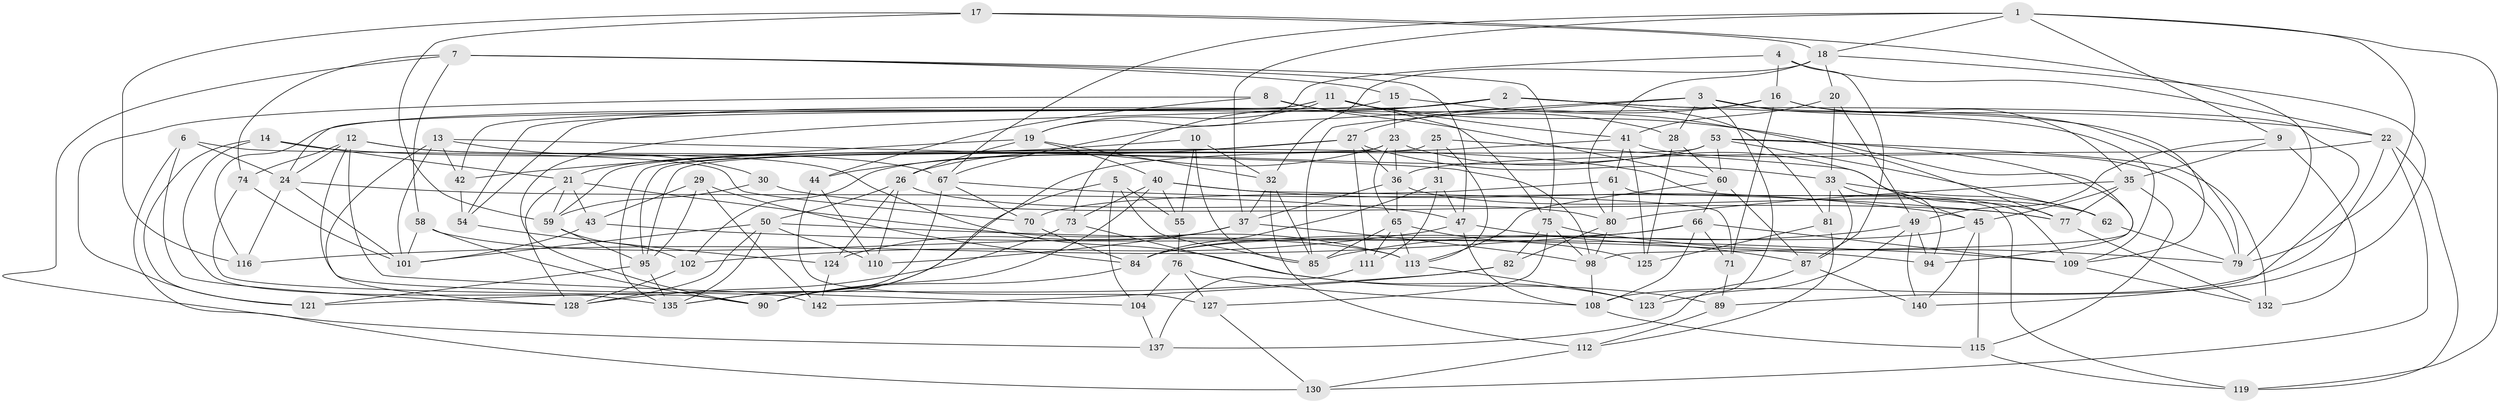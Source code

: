 // Generated by graph-tools (version 1.1) at 2025/52/02/27/25 19:52:33]
// undirected, 99 vertices, 246 edges
graph export_dot {
graph [start="1"]
  node [color=gray90,style=filled];
  1 [super="+34"];
  2 [super="+69"];
  3 [super="+63"];
  4;
  5;
  6;
  7 [super="+48"];
  8;
  9;
  10;
  11 [super="+134"];
  12 [super="+126"];
  13 [super="+64"];
  14;
  15;
  16 [super="+92"];
  17;
  18 [super="+46"];
  19 [super="+100"];
  20;
  21 [super="+147"];
  22 [super="+117"];
  23 [super="+78"];
  24 [super="+72"];
  25;
  26 [super="+56"];
  27 [super="+52"];
  28;
  29;
  30;
  31;
  32 [super="+39"];
  33 [super="+131"];
  35 [super="+129"];
  36 [super="+107"];
  37 [super="+38"];
  40 [super="+86"];
  41 [super="+57"];
  42;
  43;
  44;
  45 [super="+133"];
  47 [super="+51"];
  49 [super="+83"];
  50 [super="+93"];
  53 [super="+99"];
  54;
  55;
  58;
  59 [super="+68"];
  60 [super="+143"];
  61;
  62;
  65 [super="+96"];
  66 [super="+139"];
  67 [super="+103"];
  70;
  71;
  73;
  74;
  75 [super="+97"];
  76;
  77 [super="+136"];
  79 [super="+88"];
  80 [super="+120"];
  81;
  82;
  84 [super="+148"];
  85 [super="+144"];
  87 [super="+91"];
  89;
  90 [super="+118"];
  94;
  95 [super="+105"];
  98 [super="+114"];
  101 [super="+106"];
  102;
  104;
  108 [super="+146"];
  109 [super="+122"];
  110;
  111;
  112;
  113 [super="+138"];
  115;
  116;
  119;
  121;
  123;
  124;
  125;
  127;
  128 [super="+145"];
  130;
  132;
  135 [super="+141"];
  137;
  140;
  142;
  1 -- 119;
  1 -- 9;
  1 -- 18;
  1 -- 37;
  1 -- 79;
  1 -- 67;
  2 -- 73;
  2 -- 22;
  2 -- 140;
  2 -- 81;
  2 -- 54;
  2 -- 90;
  3 -- 79;
  3 -- 85;
  3 -- 67;
  3 -- 123;
  3 -- 28;
  3 -- 109;
  4 -- 16;
  4 -- 22;
  4 -- 87;
  4 -- 19;
  5 -- 104;
  5 -- 135;
  5 -- 55;
  5 -- 85;
  6 -- 24;
  6 -- 130;
  6 -- 70;
  6 -- 128;
  7 -- 137;
  7 -- 58;
  7 -- 74;
  7 -- 15;
  7 -- 75;
  7 -- 47;
  8 -- 44;
  8 -- 28;
  8 -- 121;
  8 -- 60;
  9 -- 132;
  9 -- 49;
  9 -- 35;
  10 -- 55;
  10 -- 21;
  10 -- 85;
  10 -- 32;
  11 -- 41;
  11 -- 19;
  11 -- 75;
  11 -- 42;
  11 -- 24;
  11 -- 98;
  12 -- 142;
  12 -- 89;
  12 -- 104;
  12 -- 24;
  12 -- 74;
  12 -- 67;
  13 -- 42;
  13 -- 128;
  13 -- 30 [weight=2];
  13 -- 98;
  13 -- 101;
  14 -- 121;
  14 -- 109;
  14 -- 21;
  14 -- 135;
  15 -- 54;
  15 -- 23;
  15 -- 77;
  16 -- 109;
  16 -- 35;
  16 -- 27;
  16 -- 116;
  16 -- 71;
  17 -- 18;
  17 -- 116;
  17 -- 79;
  17 -- 59;
  18 -- 32;
  18 -- 80;
  18 -- 89;
  18 -- 20;
  19 -- 40;
  19 -- 42;
  19 -- 26;
  19 -- 32;
  20 -- 41;
  20 -- 33;
  20 -- 49;
  21 -- 113;
  21 -- 128;
  21 -- 59;
  21 -- 43;
  22 -- 119;
  22 -- 108;
  22 -- 130;
  22 -- 36;
  23 -- 135;
  23 -- 36;
  23 -- 77;
  23 -- 65;
  23 -- 26;
  24 -- 47;
  24 -- 116;
  24 -- 101;
  25 -- 45;
  25 -- 31;
  25 -- 113;
  25 -- 95;
  26 -- 110;
  26 -- 50;
  26 -- 80;
  26 -- 124;
  27 -- 33;
  27 -- 44;
  27 -- 111;
  27 -- 36;
  27 -- 59;
  28 -- 60;
  28 -- 125;
  29 -- 95;
  29 -- 43;
  29 -- 142;
  29 -- 84;
  30 -- 77;
  30 -- 59;
  31 -- 84;
  31 -- 111;
  31 -- 47;
  32 -- 37;
  32 -- 112;
  32 -- 85;
  33 -- 94;
  33 -- 81;
  33 -- 62;
  33 -- 87;
  35 -- 45;
  35 -- 77;
  35 -- 80;
  35 -- 115;
  36 -- 37;
  36 -- 65;
  36 -- 62;
  37 -- 110;
  37 -- 124;
  37 -- 98;
  40 -- 71;
  40 -- 45;
  40 -- 73;
  40 -- 90;
  40 -- 55;
  41 -- 79;
  41 -- 125;
  41 -- 61;
  41 -- 90;
  42 -- 54;
  43 -- 101;
  43 -- 94;
  44 -- 127;
  44 -- 110;
  45 -- 115;
  45 -- 140;
  45 -- 84;
  47 -- 108;
  47 -- 87;
  47 -- 102;
  49 -- 140;
  49 -- 94;
  49 -- 123;
  49 -- 85;
  50 -- 101;
  50 -- 128;
  50 -- 110;
  50 -- 135;
  50 -- 109;
  53 -- 94;
  53 -- 62;
  53 -- 102;
  53 -- 132;
  53 -- 60;
  53 -- 95;
  54 -- 124;
  55 -- 76;
  58 -- 113;
  58 -- 90;
  58 -- 101;
  59 -- 95;
  59 -- 102;
  60 -- 66;
  60 -- 113;
  60 -- 87;
  61 -- 70;
  61 -- 119;
  61 -- 80;
  62 -- 79;
  65 -- 111;
  65 -- 125;
  65 -- 85;
  65 -- 113;
  66 -- 109;
  66 -- 84;
  66 -- 116;
  66 -- 108;
  66 -- 71;
  67 -- 70;
  67 -- 77;
  67 -- 135;
  70 -- 84;
  71 -- 89;
  73 -- 123;
  73 -- 128;
  74 -- 90;
  74 -- 101;
  75 -- 127;
  75 -- 79;
  75 -- 82;
  75 -- 98;
  76 -- 104;
  76 -- 127;
  76 -- 108;
  77 -- 132;
  80 -- 98;
  80 -- 82;
  81 -- 125;
  81 -- 112;
  82 -- 121;
  82 -- 142;
  84 -- 90;
  87 -- 140;
  87 -- 137;
  89 -- 112;
  95 -- 121;
  95 -- 135;
  98 -- 108;
  102 -- 128;
  104 -- 137;
  108 -- 115;
  109 -- 132;
  111 -- 137;
  112 -- 130;
  113 -- 123;
  115 -- 119;
  124 -- 142;
  127 -- 130;
}
